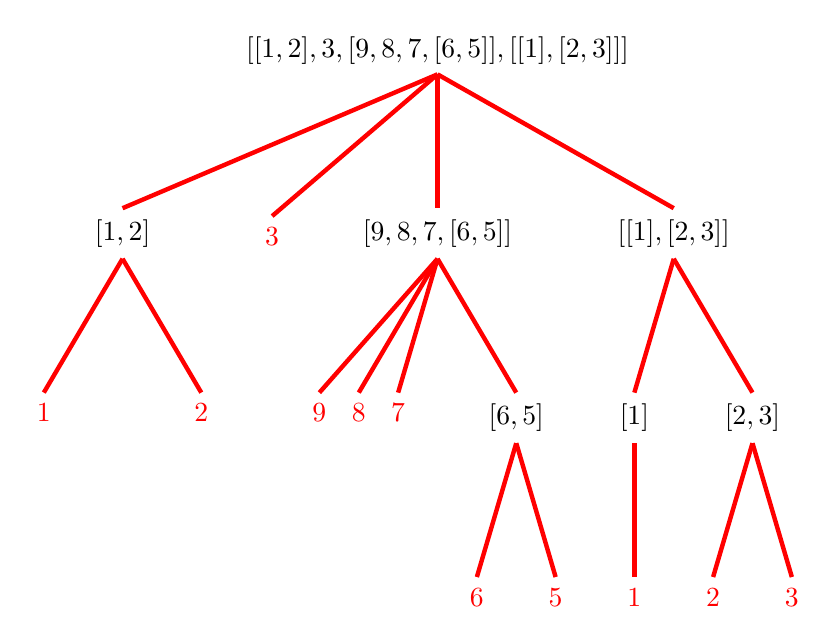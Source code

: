 \begin{tikzpicture}[scale=1]

\node (O) at (0,0) {$[ [1,2], 3, [9,8,7,[6,5]], [[1],[2,3]] ]$};

\draw[ultra thick,red] (O.south) -- ++(-4,-1.7) node[below,black] (A) {$[1,2]$};

\draw[ultra thick,red] (A.south) --  ++(-1,-1.7) node[below]  {$1$};
\draw[ultra thick,red] (A.south) --  ++(+1,-1.7) node[below]  {$2$};

\draw[ultra thick,red] (O.south) --  ++(-2.1,-1.8) node[below] {$3$};
\draw[ultra thick,red] (O.south) -- ++(-0,-1.7) node[below,black] (C) {$[9,8,7,[6,5]]$};

\draw[ultra thick,red] (C.south) --  ++(-1.5,-1.7) node[below]  {$9$};
\draw[ultra thick,red] (C.south) --  ++(-1,-1.7) node[below]  {$8$};
\draw[ultra thick,red] (C.south) --  ++(-0.5,-1.7) node[below]  {$7$};
\draw[ultra thick,red] (C.south) -- ++(1,-1.7) node[below,black] (E) {$[6,5]$};

\draw[ultra thick,red] (E.south) --  ++(-0.5,-1.7) node[below]  {$6$};
\draw[ultra thick,red] (E.south) --  ++(0.5,-1.7) node[below]  {$5$};

\draw[ultra thick,red] (O.south) -- ++(3,-1.7) node[below,black] (D) {$[[1],[2,3]]$};
\draw[ultra thick,red] (D.south) -- ++(-0.5,-1.7) node[below,black] (F) {$[1]$};
\draw[ultra thick,red] (F.south) --  ++(0,-1.7) node[below]  {$1$};
\draw[ultra thick,red] (D.south) -- ++(1,-1.7) node[below,black] (G) {$[2,3]$};
\draw[ultra thick,red] (G.south) --  ++(-0.5,-1.7) node[below]  {$2$};
\draw[ultra thick,red] (G.south) --  ++(0.5,-1.7) node[below]  {$3$};
\end{tikzpicture}  